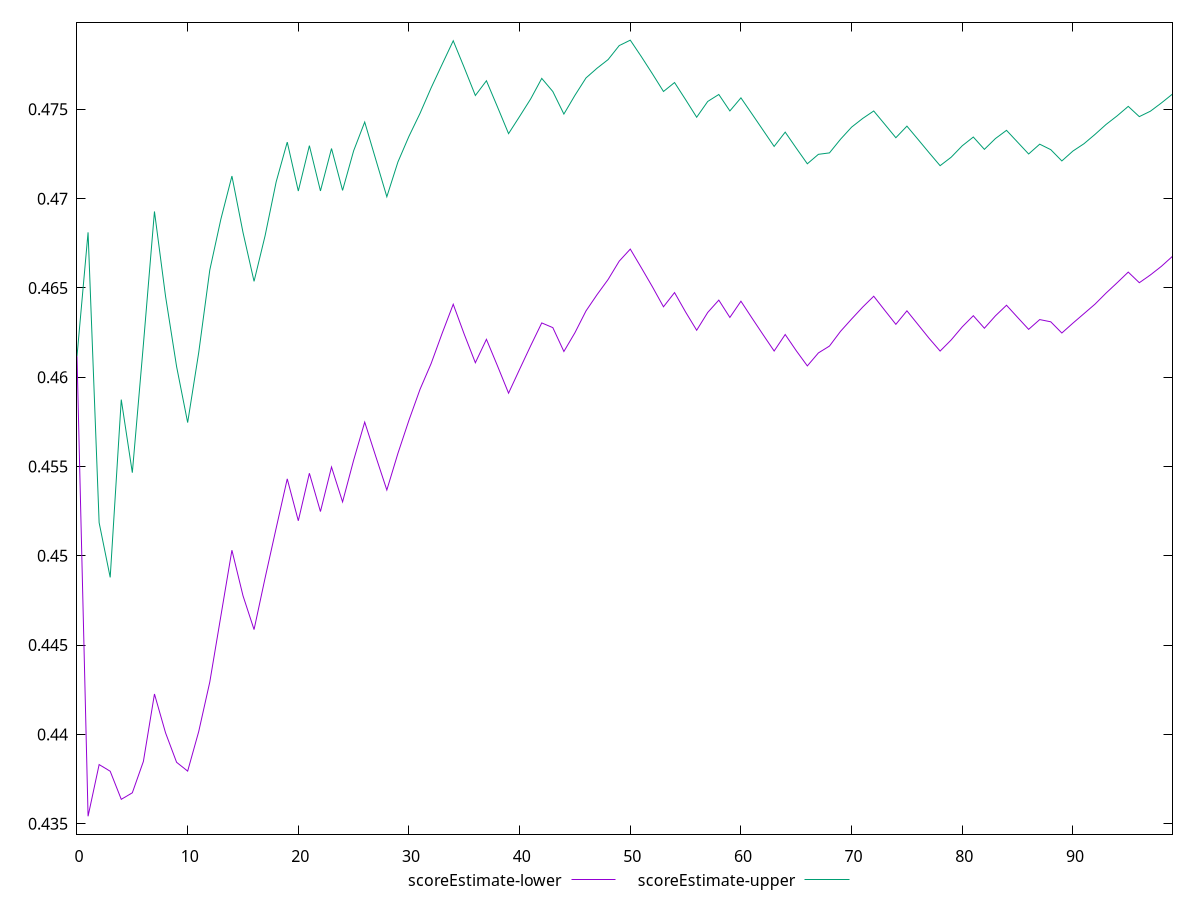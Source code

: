 reset

$scoreEstimateLower <<EOF
0 0.4611764705882353
1 0.4354167260445658
2 0.43831189575861845
3 0.43793749836224966
4 0.436365402086217
5 0.4367320916545402
6 0.4384896968838258
7 0.442262840204547
8 0.4400920882737804
9 0.4384389141359009
10 0.4379449925355347
11 0.44016186732339374
12 0.4429336165637281
13 0.4466278658444426
14 0.45031505129469307
15 0.44776754924429313
16 0.44587042176458974
17 0.4487649108842226
18 0.4515537573777915
19 0.4543083447796265
20 0.45196225327313205
21 0.4546230875395376
22 0.45247834171666307
23 0.4549720575999616
24 0.453018874336608
25 0.45535452064656057
26 0.45748659964807037
27 0.45556522309969444
28 0.4536847621905613
29 0.455734078818104
30 0.4575956619338563
31 0.4593241627270283
32 0.46076220247125366
33 0.4624609967536433
34 0.4640850141946952
35 0.4623969107887416
36 0.4608117668886241
37 0.4621221565504926
38 0.4606324851858796
39 0.45910759035399223
40 0.460445252558834
41 0.46176464583826593
42 0.46304030554733644
43 0.4627773085764715
44 0.4614415121889239
45 0.46249328283942037
46 0.46371429285385785
47 0.464626788851648
48 0.46547688675014365
49 0.4664990517984772
50 0.4671747246602584
51 0.466128275639301
52 0.4650629964203944
53 0.46394426456440435
54 0.46473912449883503
55 0.4636489717421574
56 0.46262986157900976
57 0.463627730812398
58 0.46431710497357215
59 0.463347744669266
60 0.46425555946398295
61 0.46331222432307445
62 0.46238283643440464
63 0.4614667938080068
64 0.4623909782462383
65 0.46148353338192716
66 0.4606341095116043
67 0.4613608600369623
68 0.46174555329006683
69 0.46256947627543754
70 0.463258710382676
71 0.46392464673730516
72 0.4645344504505146
73 0.4637440326757079
74 0.462961441218892
75 0.46371830587621904
76 0.4629514489332836
77 0.46218222906704387
78 0.4614646852419042
79 0.46208822414014855
80 0.4628198841756578
81 0.46344465236951876
82 0.4627435637880218
83 0.4634386184613531
84 0.4640304172490318
85 0.46335113415744256
86 0.4626803587354145
87 0.4632276309406791
88 0.46310302287766314
89 0.46247523004611685
90 0.46302771663873604
91 0.4635591912582136
92 0.4640933089533515
93 0.464713839601768
94 0.4652915516702162
95 0.4658864355703875
96 0.46529210640696
97 0.4657256510436408
98 0.46621139001059503
99 0.46677130409679973
EOF

$scoreEstimateUpper <<EOF
0 0.4611764705882353
1 0.4681126857201401
2 0.45185641538282456
3 0.44879253622565957
4 0.458746482237088
5 0.45465477065081616
6 0.46183445677949886
7 0.4692801502340249
8 0.464539129375581
9 0.46059665422375445
10 0.45746162401744145
11 0.4613824696959031
12 0.466000416868078
13 0.4688463295054429
14 0.4712647073322308
15 0.4681098217263913
16 0.4653681700776889
17 0.4679281394201265
18 0.4709414065990806
19 0.473164580751318
20 0.47042633633014824
21 0.47296616196999686
22 0.4704318109398991
23 0.47280517585680415
24 0.4704615712248677
25 0.472679122527498
26 0.4742878587935222
27 0.4721911536975632
28 0.47010525441809614
29 0.472049888750523
30 0.4734916209682383
31 0.4747754496324344
32 0.4761998889284951
33 0.47752482628588994
34 0.47883911362978987
35 0.47732686627460813
36 0.4757750735056416
37 0.4765995362337181
38 0.47513199356645786
39 0.4736395951587001
40 0.4746032144242997
41 0.47558478341597077
42 0.47673189851543274
43 0.4759971422668612
44 0.4747355994891818
45 0.4757859465304002
46 0.4767594743435301
47 0.4773039705289822
48 0.4777882706370066
49 0.47857019195461364
50 0.47887320316782517
51 0.4779500261025121
52 0.47698884724391866
53 0.4759997117993567
54 0.47650031754434496
55 0.4755414615569498
56 0.4745576033973694
57 0.47544237076511825
58 0.4758314213501067
59 0.47491059245810296
60 0.47564257990451525
61 0.4747415225026304
62 0.47383240593003845
63 0.4729224499274869
64 0.47372288637979587
65 0.4728275828550119
66 0.47195048978933135
67 0.4724806476493675
68 0.4725606919353149
69 0.47332532397500793
70 0.474002366626518
71 0.4744885320651989
72 0.4749075487275462
73 0.4741624171685596
74 0.4734104038598928
75 0.47405904245867986
76 0.4733193389801859
77 0.47257386696244286
78 0.471844073444567
79 0.4723198104208843
80 0.47295932249917694
81 0.4734482691288266
82 0.47275909908651287
83 0.47336494742679475
84 0.4738236279653195
85 0.4731623927599897
86 0.4725000151591647
87 0.47304892168251245
88 0.47274162484181836
89 0.47211026350654145
90 0.4726634171929343
91 0.4730736683441585
92 0.47359796874007704
93 0.4741549435343097
94 0.4746354607221983
95 0.4751656620900771
96 0.47459145297796307
97 0.4748940931653602
98 0.4753580930275532
99 0.47585536934079603
EOF

set key outside below
set xrange [0:99]
set yrange [0.4344167260445658:0.47987320316782517]
set trange [0.4344167260445658:0.47987320316782517]
set terminal svg size 640, 520 enhanced background rgb 'white'
set output "report_00021_2021-02-20T09:16:39.615Z/uses-http2/samples/pages+cached+noadtech+nomedia+nocss/scoreEstimate/values.svg"

plot $scoreEstimateLower title "scoreEstimate-lower" with line, \
     $scoreEstimateUpper title "scoreEstimate-upper" with line

reset
